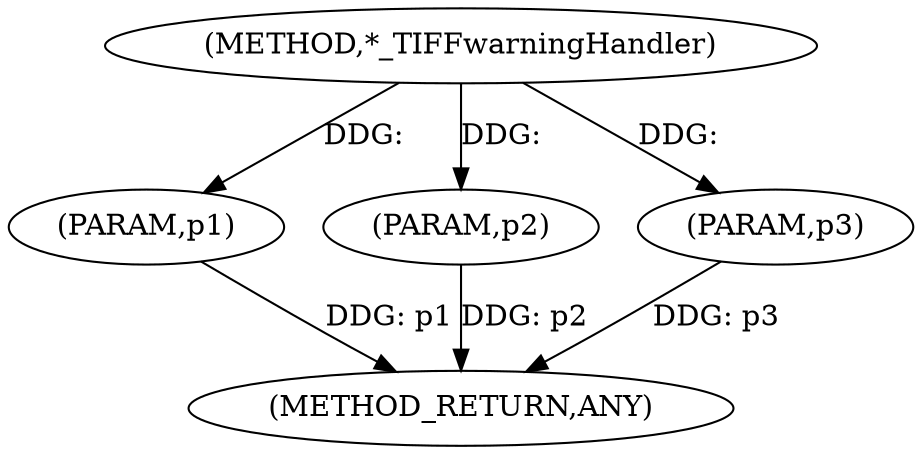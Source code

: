 digraph "*_TIFFwarningHandler" {  
"100590" [label = <(METHOD,*_TIFFwarningHandler)> ]
"100594" [label = <(METHOD_RETURN,ANY)> ]
"100591" [label = <(PARAM,p1)> ]
"100592" [label = <(PARAM,p2)> ]
"100593" [label = <(PARAM,p3)> ]
  "100591" -> "100594"  [ label = "DDG: p1"] 
  "100592" -> "100594"  [ label = "DDG: p2"] 
  "100593" -> "100594"  [ label = "DDG: p3"] 
  "100590" -> "100591"  [ label = "DDG: "] 
  "100590" -> "100592"  [ label = "DDG: "] 
  "100590" -> "100593"  [ label = "DDG: "] 
}
